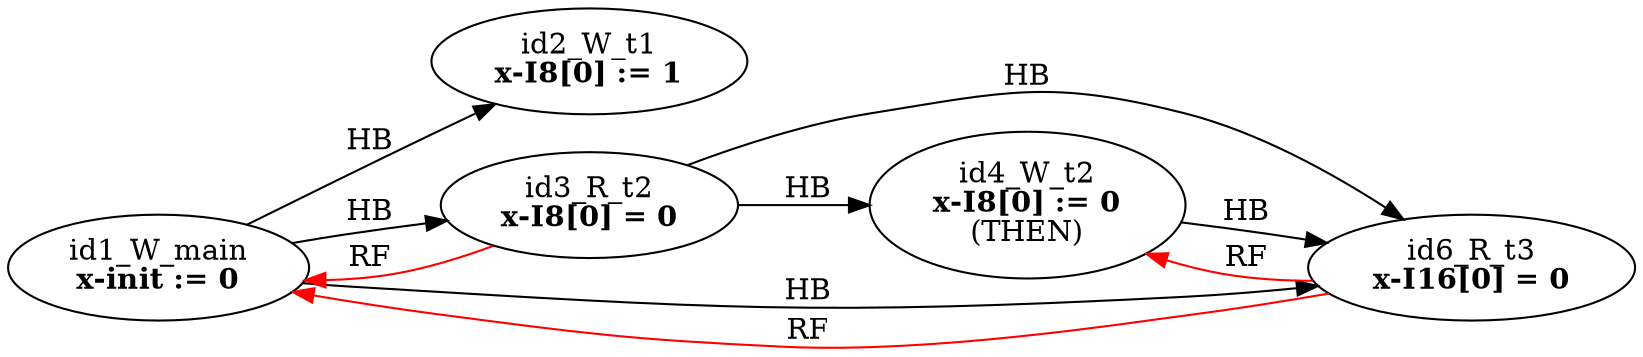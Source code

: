 digraph memory_model {
rankdir=LR;
splines=true; esep=0.5;
id1_W_main -> id2_W_t1 [label = "HB", color="black"];
id1_W_main -> id3_R_t2 [label = "HB", color="black"];
id1_W_main -> id6_R_t3 [label = "HB", color="black"];
id3_R_t2 -> id6_R_t3 [label = "HB", color="black"];
id3_R_t2 -> id4_W_t2 [label = "HB", color="black"];
id4_W_t2 -> id6_R_t3 [label = "HB", color="black"];
id3_R_t2 -> id1_W_main [label = "RF", color="red"];
id6_R_t3 -> id1_W_main [label = "RF", color="red"];
id6_R_t3 -> id4_W_t2 [label = "RF", color="red"];
id1_W_main [label=<id1_W_main<br/><B>x-init := 0</B>>, pos="5.0,4!"]
id2_W_t1 [label=<id2_W_t1<br/><B>x-I8[0] := 1</B>>, pos="0,2!"]
id3_R_t2 [label=<id3_R_t2<br/><B>x-I8[0] = 0</B>>, pos="5,2!"]
id4_W_t2 [label=<id4_W_t2<br/><B>x-I8[0] := 0</B><br/>(THEN)>, pos="5,0!"]
id6_R_t3 [label=<id6_R_t3<br/><B>x-I16[0] = 0</B>>, pos="10,2!"]
}